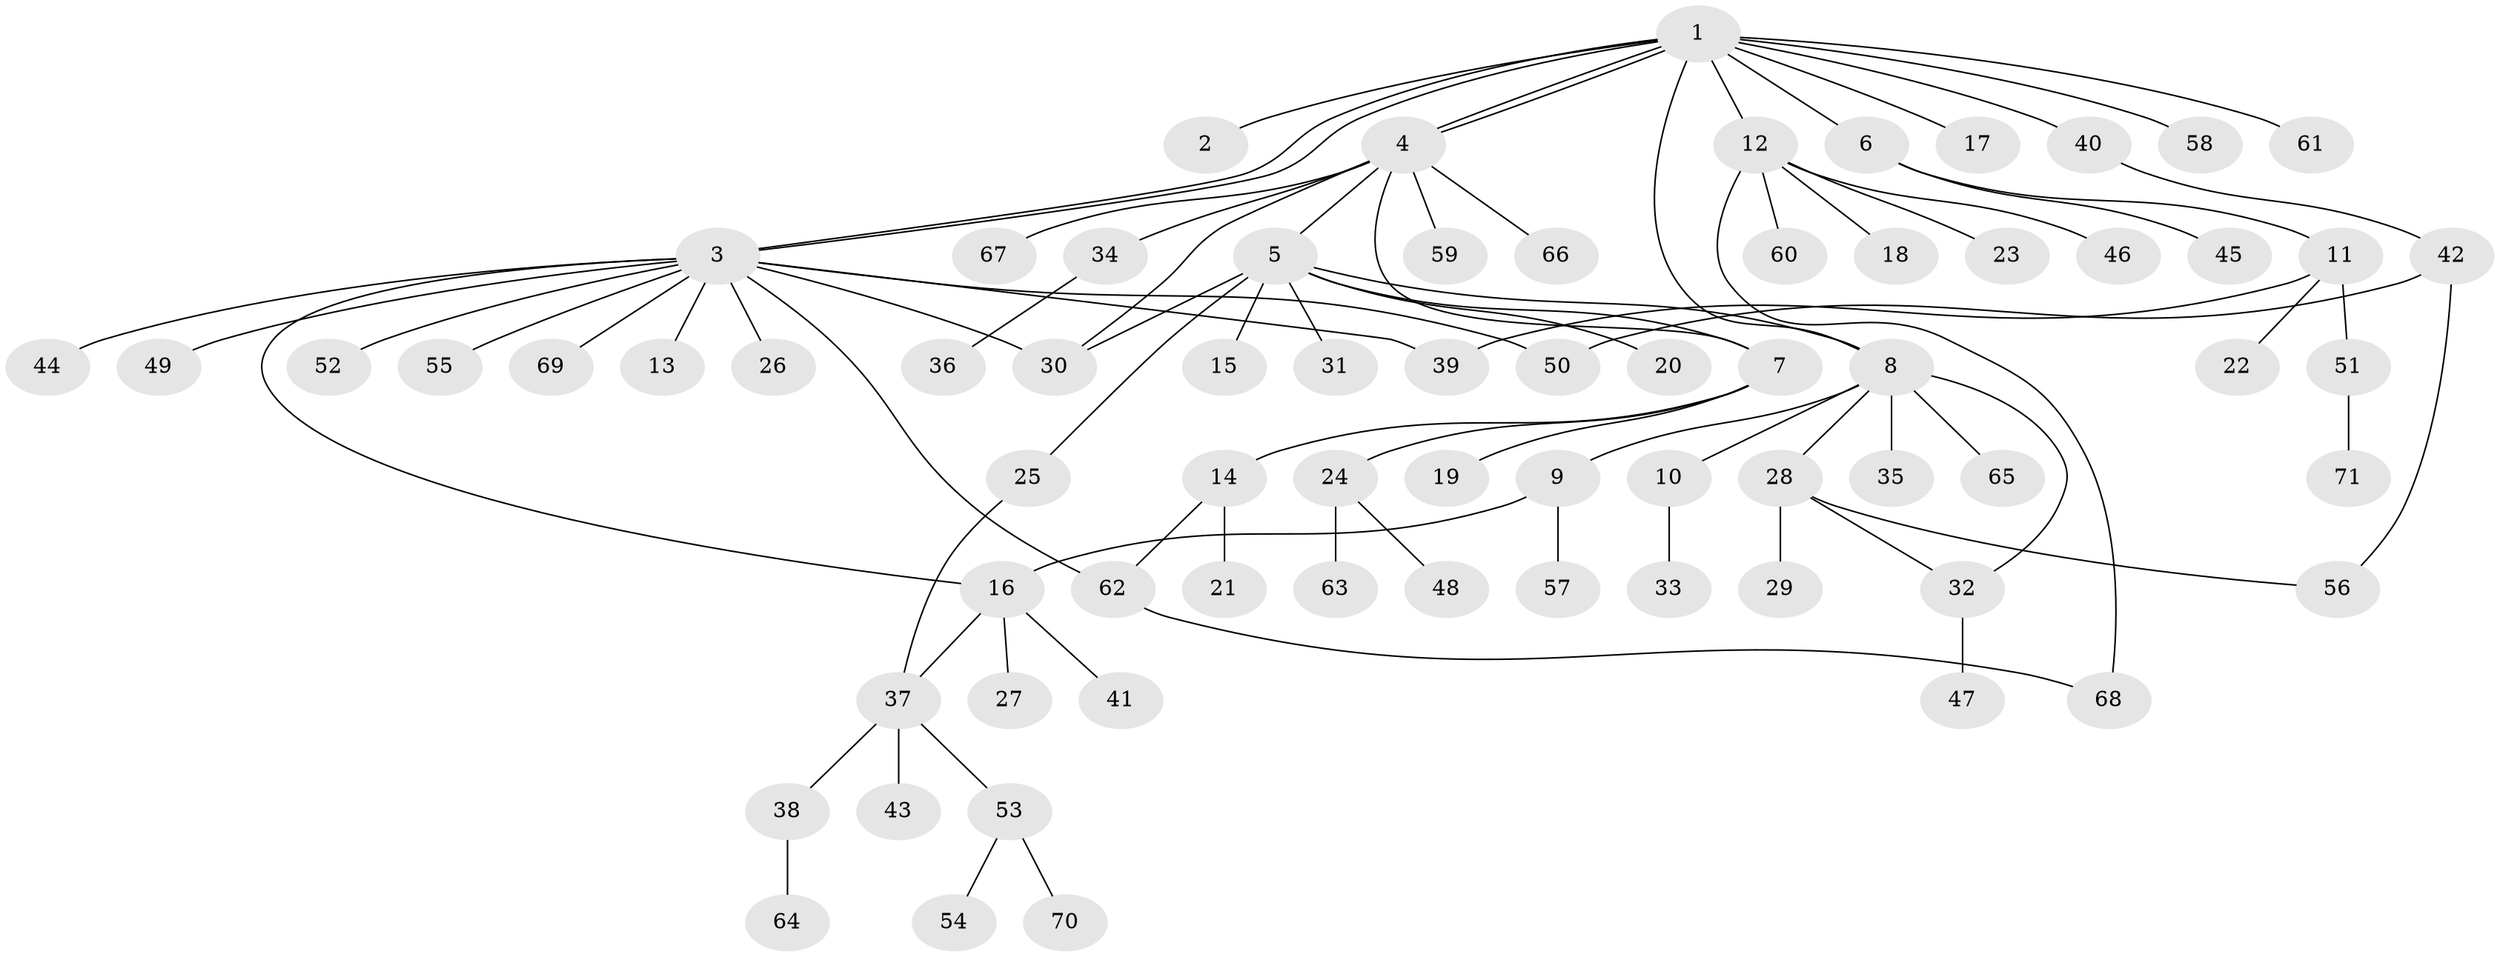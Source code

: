 // Generated by graph-tools (version 1.1) at 2025/11/02/27/25 16:11:11]
// undirected, 71 vertices, 84 edges
graph export_dot {
graph [start="1"]
  node [color=gray90,style=filled];
  1;
  2;
  3;
  4;
  5;
  6;
  7;
  8;
  9;
  10;
  11;
  12;
  13;
  14;
  15;
  16;
  17;
  18;
  19;
  20;
  21;
  22;
  23;
  24;
  25;
  26;
  27;
  28;
  29;
  30;
  31;
  32;
  33;
  34;
  35;
  36;
  37;
  38;
  39;
  40;
  41;
  42;
  43;
  44;
  45;
  46;
  47;
  48;
  49;
  50;
  51;
  52;
  53;
  54;
  55;
  56;
  57;
  58;
  59;
  60;
  61;
  62;
  63;
  64;
  65;
  66;
  67;
  68;
  69;
  70;
  71;
  1 -- 2;
  1 -- 3;
  1 -- 3;
  1 -- 4;
  1 -- 4;
  1 -- 6;
  1 -- 8;
  1 -- 12;
  1 -- 17;
  1 -- 40;
  1 -- 58;
  1 -- 61;
  3 -- 13;
  3 -- 16;
  3 -- 26;
  3 -- 30;
  3 -- 39;
  3 -- 44;
  3 -- 49;
  3 -- 50;
  3 -- 52;
  3 -- 55;
  3 -- 62;
  3 -- 69;
  4 -- 5;
  4 -- 7;
  4 -- 30;
  4 -- 34;
  4 -- 59;
  4 -- 66;
  4 -- 67;
  5 -- 7;
  5 -- 8;
  5 -- 15;
  5 -- 20;
  5 -- 25;
  5 -- 30;
  5 -- 31;
  6 -- 11;
  6 -- 45;
  7 -- 14;
  7 -- 19;
  7 -- 24;
  8 -- 9;
  8 -- 10;
  8 -- 28;
  8 -- 32;
  8 -- 35;
  8 -- 65;
  9 -- 16;
  9 -- 57;
  10 -- 33;
  11 -- 22;
  11 -- 39;
  11 -- 51;
  12 -- 18;
  12 -- 23;
  12 -- 46;
  12 -- 60;
  12 -- 68;
  14 -- 21;
  14 -- 62;
  16 -- 27;
  16 -- 37;
  16 -- 41;
  24 -- 48;
  24 -- 63;
  25 -- 37;
  28 -- 29;
  28 -- 32;
  28 -- 56;
  32 -- 47;
  34 -- 36;
  37 -- 38;
  37 -- 43;
  37 -- 53;
  38 -- 64;
  40 -- 42;
  42 -- 50;
  42 -- 56;
  51 -- 71;
  53 -- 54;
  53 -- 70;
  62 -- 68;
}
